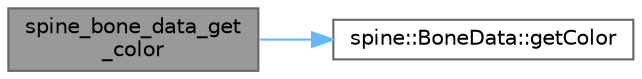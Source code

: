 digraph "spine_bone_data_get_color"
{
 // LATEX_PDF_SIZE
  bgcolor="transparent";
  edge [fontname=Helvetica,fontsize=10,labelfontname=Helvetica,labelfontsize=10];
  node [fontname=Helvetica,fontsize=10,shape=box,height=0.2,width=0.4];
  rankdir="LR";
  Node1 [id="Node000001",label="spine_bone_data_get\l_color",height=0.2,width=0.4,color="gray40", fillcolor="grey60", style="filled", fontcolor="black",tooltip=" "];
  Node1 -> Node2 [id="edge1_Node000001_Node000002",color="steelblue1",style="solid",tooltip=" "];
  Node2 [id="Node000002",label="spine::BoneData::getColor",height=0.2,width=0.4,color="grey40", fillcolor="white", style="filled",URL="$classspine_1_1_bone_data.html#a18f4afa2215fa4a6e9baf304843d694a",tooltip=" "];
}
